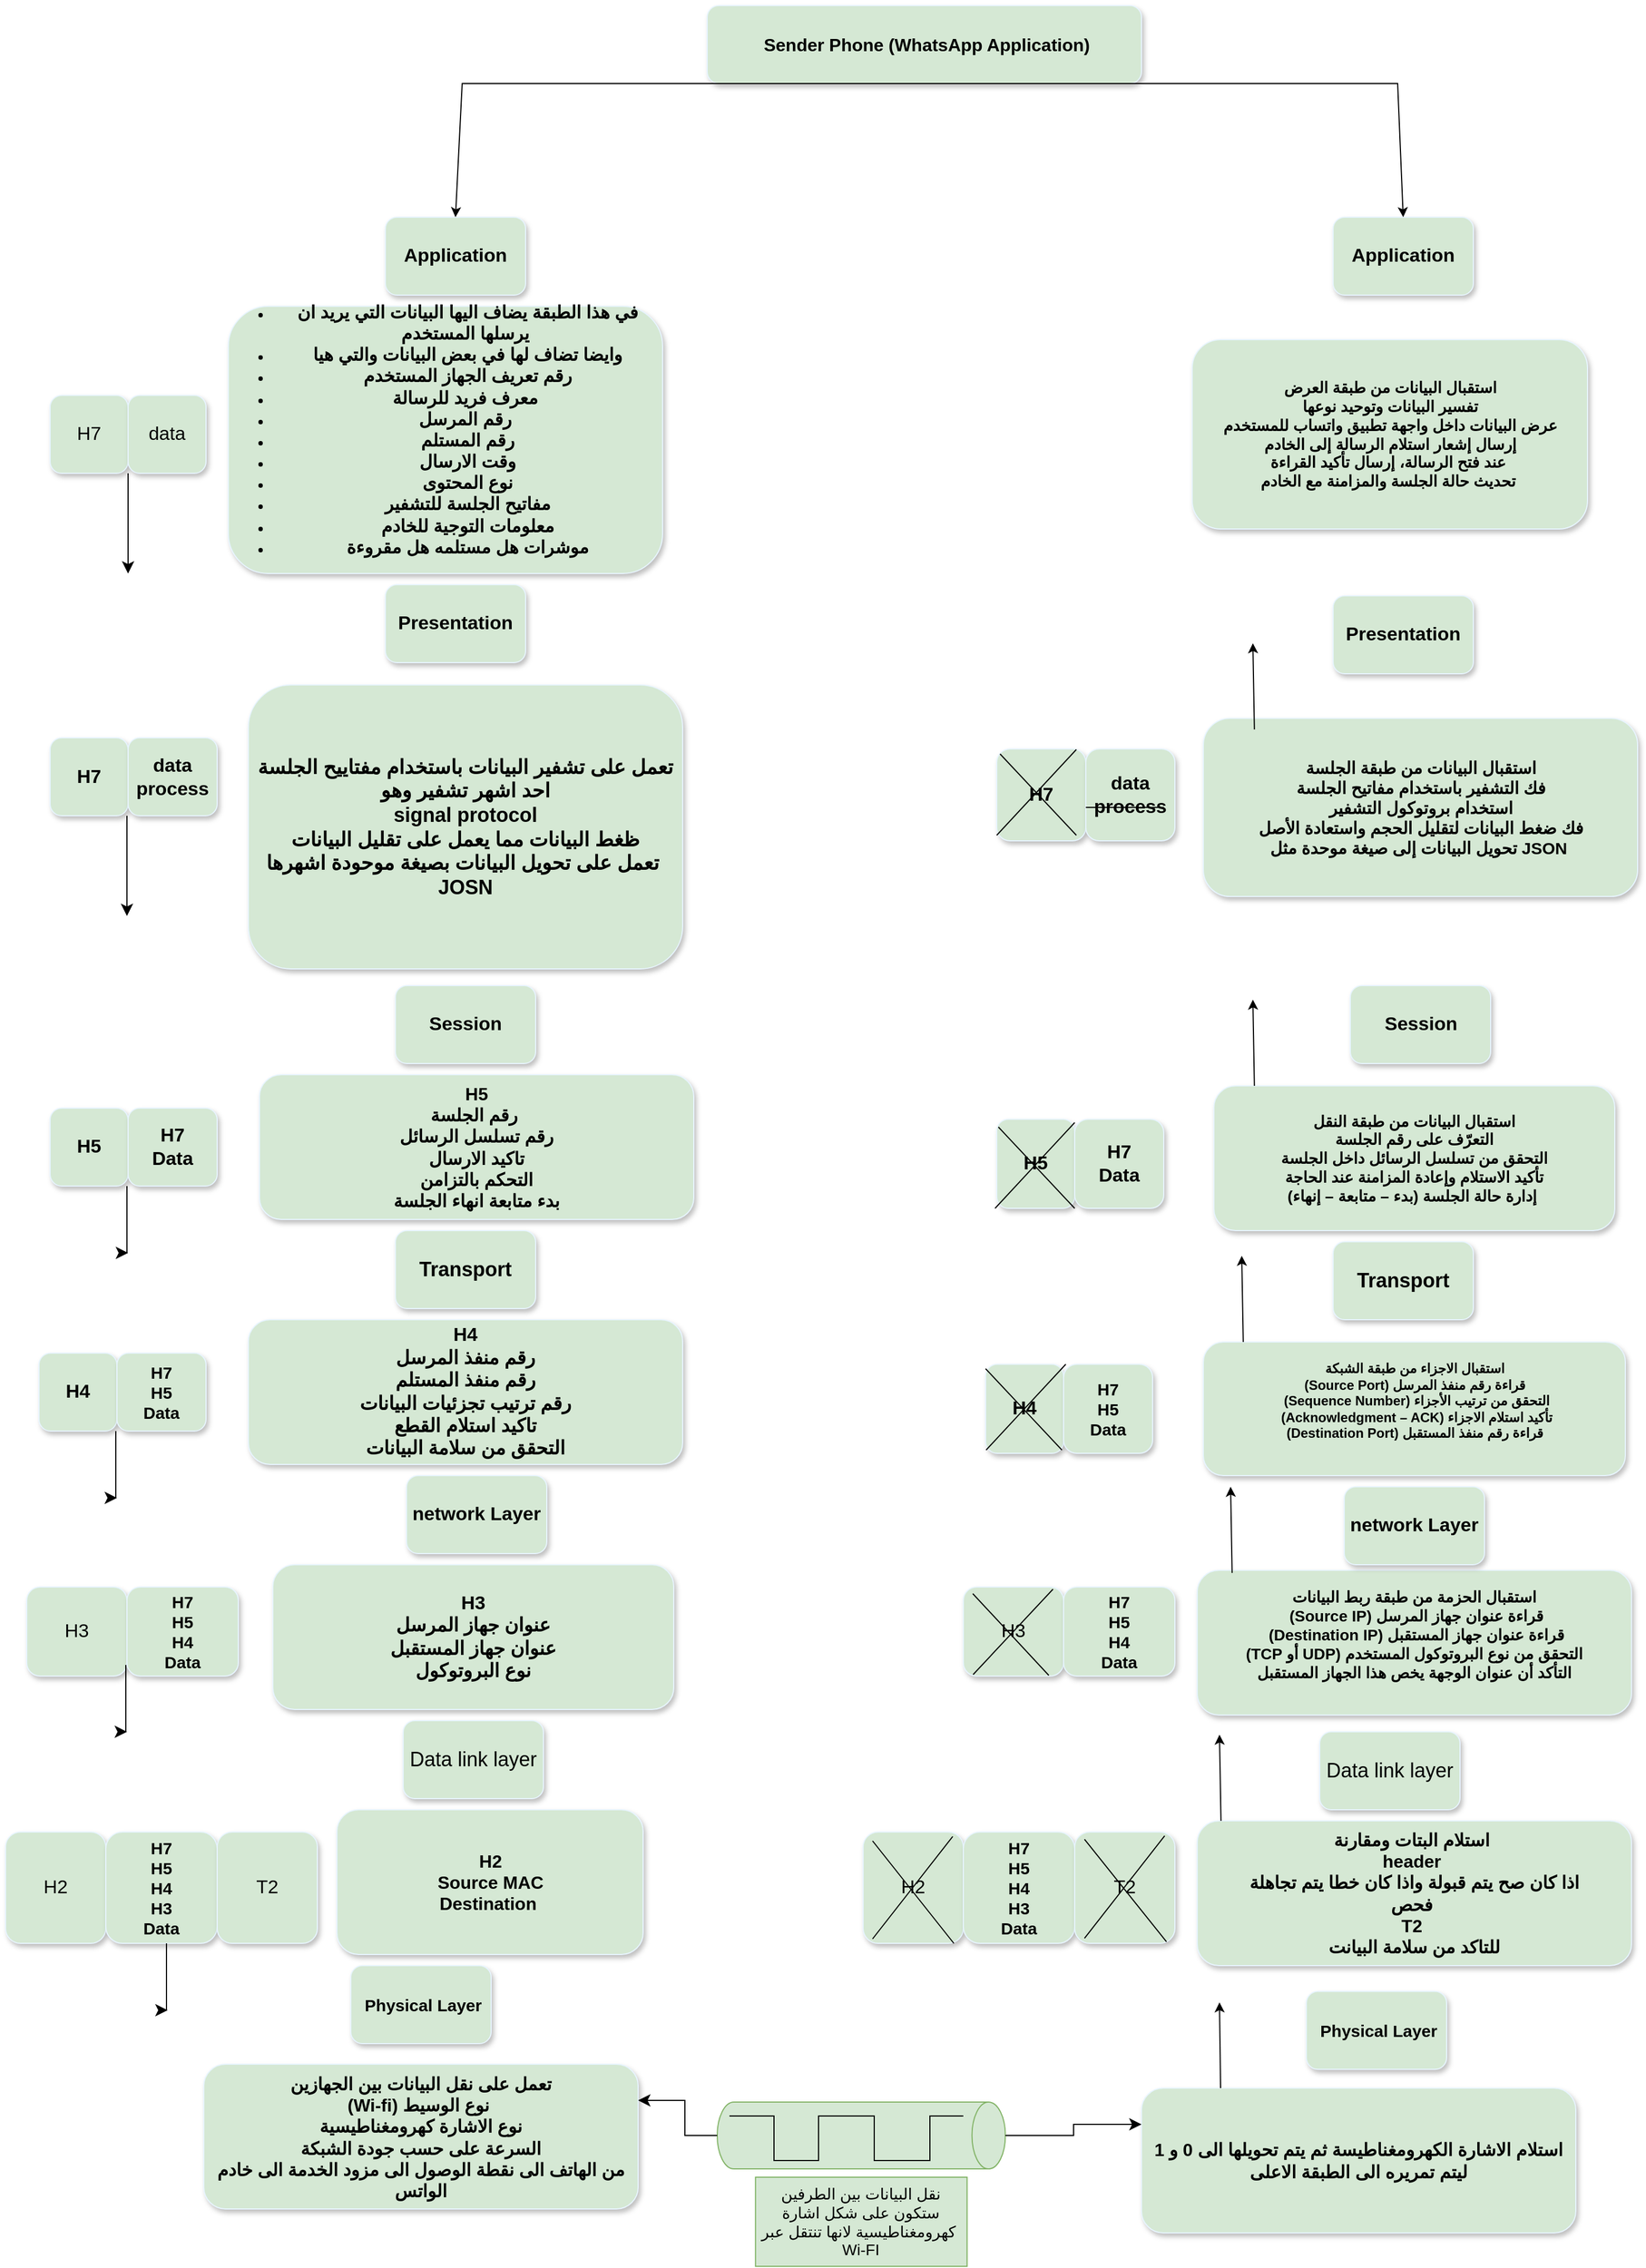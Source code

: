 <mxfile version="28.2.5">
  <diagram name="Page-1" id="BYnBQf4yTMIS-qgF4fNu">
    <mxGraphModel dx="1765" dy="2289" grid="1" gridSize="10" guides="1" tooltips="1" connect="1" arrows="1" fold="1" page="1" pageScale="1" pageWidth="827" pageHeight="1169" math="0" shadow="0">
      <root>
        <mxCell id="0" />
        <mxCell id="1" parent="0" />
        <mxCell id="rUcuS0b6T3NQoIwaLk_W-1" value="&lt;font style=&quot;font-size: 16px;&quot;&gt;&lt;b&gt;&amp;nbsp;Sender Phone (WhatsApp Application)&lt;/b&gt;&lt;/font&gt;" style="rounded=1;whiteSpace=wrap;html=1;fillColor=#d5e8d4;strokeColor=#E8F5FF;gradientColor=none;gradientDirection=south;glass=0;shadow=1;" parent="1" vertex="1">
          <mxGeometry x="640" y="-160" width="390" height="70" as="geometry" />
        </mxCell>
        <mxCell id="rUcuS0b6T3NQoIwaLk_W-9" value="&lt;font style=&quot;font-size: 17px;&quot;&gt;H7&lt;/font&gt;" style="rounded=1;whiteSpace=wrap;html=1;fillColor=#d5e8d4;strokeColor=#E8F5FF;gradientColor=none;gradientDirection=south;glass=0;shadow=1;" parent="1" vertex="1">
          <mxGeometry x="50" y="190" width="70" height="70" as="geometry" />
        </mxCell>
        <mxCell id="rUcuS0b6T3NQoIwaLk_W-10" value="&lt;font style=&quot;font-size: 17px;&quot;&gt;data&lt;/font&gt;" style="rounded=1;whiteSpace=wrap;html=1;fillColor=#d5e8d4;strokeColor=#E8F5FF;gradientColor=none;gradientDirection=south;glass=0;shadow=1;" parent="1" vertex="1">
          <mxGeometry x="120" y="190" width="70" height="70" as="geometry" />
        </mxCell>
        <mxCell id="rUcuS0b6T3NQoIwaLk_W-13" value="&lt;ul&gt;&lt;li style=&quot;&quot;&gt;&lt;span style=&quot;background-color: transparent; color: light-dark(rgb(0, 0, 0), rgb(255, 255, 255));&quot;&gt;&lt;b style=&quot;&quot;&gt;&lt;font style=&quot;font-size: 16px;&quot;&gt;في هذا الطبقة يضاف اليها البيانات التي يريد ان يرسلها المستخدم&amp;nbsp;&lt;/font&gt;&lt;/b&gt;&lt;/span&gt;&lt;/li&gt;&lt;li style=&quot;&quot;&gt;&lt;b&gt;&lt;font style=&quot;font-size: 16px;&quot;&gt;&lt;span style=&quot;background-color: transparent; color: light-dark(rgb(0, 0, 0), rgb(255, 255, 255));&quot;&gt;&amp;nbsp;&lt;/span&gt;&lt;span style=&quot;background-color: transparent; color: light-dark(rgb(0, 0, 0), rgb(255, 255, 255));&quot;&gt;وايضا تضاف لها في بعض البيانات والتي هيا&amp;nbsp;&lt;/span&gt;&lt;/font&gt;&lt;/b&gt;&lt;/li&gt;&lt;li style=&quot;&quot;&gt;&lt;span style=&quot;background-color: transparent; color: light-dark(rgb(0, 0, 0), rgb(255, 255, 255));&quot;&gt;&lt;b&gt;&lt;font style=&quot;font-size: 16px;&quot;&gt;رقم تعريف الجهاز المستخدم&lt;/font&gt;&lt;/b&gt;&lt;/span&gt;&lt;/li&gt;&lt;li style=&quot;&quot;&gt;&lt;span style=&quot;background-color: transparent; color: light-dark(rgb(0, 0, 0), rgb(255, 255, 255));&quot;&gt;&lt;b&gt;&lt;font style=&quot;font-size: 16px;&quot;&gt;معرف فريد للرسالة&amp;nbsp;&lt;/font&gt;&lt;/b&gt;&lt;/span&gt;&lt;/li&gt;&lt;li style=&quot;&quot;&gt;&lt;span style=&quot;background-color: transparent; color: light-dark(rgb(0, 0, 0), rgb(255, 255, 255));&quot;&gt;&lt;b&gt;&lt;font style=&quot;font-size: 16px;&quot;&gt;رقم المرسل&amp;nbsp;&lt;/font&gt;&lt;/b&gt;&lt;/span&gt;&lt;/li&gt;&lt;li style=&quot;&quot;&gt;&lt;span style=&quot;background-color: transparent; color: light-dark(rgb(0, 0, 0), rgb(255, 255, 255));&quot;&gt;&lt;b&gt;&lt;font style=&quot;font-size: 16px;&quot;&gt;رقم المستلم&lt;/font&gt;&lt;/b&gt;&lt;/span&gt;&lt;/li&gt;&lt;li style=&quot;&quot;&gt;&lt;span style=&quot;background-color: transparent; color: light-dark(rgb(0, 0, 0), rgb(255, 255, 255));&quot;&gt;&lt;b&gt;&lt;font style=&quot;font-size: 16px;&quot;&gt;وقت الارسال&lt;/font&gt;&lt;/b&gt;&lt;/span&gt;&lt;/li&gt;&lt;li style=&quot;&quot;&gt;&lt;span style=&quot;background-color: transparent; color: light-dark(rgb(0, 0, 0), rgb(255, 255, 255));&quot;&gt;&lt;b&gt;&lt;font style=&quot;font-size: 16px;&quot;&gt;نوع المحتوى&lt;/font&gt;&lt;/b&gt;&lt;/span&gt;&lt;/li&gt;&lt;li style=&quot;&quot;&gt;&lt;span style=&quot;background-color: transparent; color: light-dark(rgb(0, 0, 0), rgb(255, 255, 255));&quot;&gt;&lt;b&gt;&lt;font style=&quot;font-size: 16px;&quot;&gt;مفاتيح الجلسة للتشفير&lt;/font&gt;&lt;/b&gt;&lt;/span&gt;&lt;/li&gt;&lt;li style=&quot;&quot;&gt;&lt;span style=&quot;background-color: transparent; color: light-dark(rgb(0, 0, 0), rgb(255, 255, 255));&quot;&gt;&lt;b&gt;&lt;font style=&quot;font-size: 16px;&quot;&gt;معلومات التوجية للخادم&lt;/font&gt;&lt;/b&gt;&lt;/span&gt;&lt;/li&gt;&lt;li style=&quot;&quot;&gt;&lt;span style=&quot;background-color: transparent; color: light-dark(rgb(0, 0, 0), rgb(255, 255, 255));&quot;&gt;&lt;b&gt;&lt;font style=&quot;font-size: 16px;&quot;&gt;موشرات هل مستلمه هل مقروءة&lt;/font&gt;&lt;/b&gt;&lt;/span&gt;&lt;/li&gt;&lt;/ul&gt;&lt;div style=&quot;&quot;&gt;&lt;span style=&quot;font-size: 16px;&quot;&gt;&lt;br&gt;&lt;/span&gt;&lt;/div&gt;" style="rounded=1;whiteSpace=wrap;html=1;fillColor=#d5e8d4;strokeColor=#E8F5FF;gradientColor=none;gradientDirection=south;glass=0;shadow=1;" parent="1" vertex="1">
          <mxGeometry x="210" y="110" width="390" height="240" as="geometry" />
        </mxCell>
        <mxCell id="rUcuS0b6T3NQoIwaLk_W-14" value="&lt;font style=&quot;font-size: 17px;&quot;&gt;&lt;b&gt;H7&lt;/b&gt;&lt;/font&gt;" style="rounded=1;whiteSpace=wrap;html=1;fillColor=#d5e8d4;strokeColor=#E8F5FF;gradientColor=none;gradientDirection=south;glass=0;shadow=1;" parent="1" vertex="1">
          <mxGeometry x="50" y="497.5" width="70" height="70" as="geometry" />
        </mxCell>
        <mxCell id="rUcuS0b6T3NQoIwaLk_W-15" value="&lt;font style=&quot;font-size: 17px;&quot;&gt;&lt;b&gt;data&lt;/b&gt;&lt;/font&gt;&lt;div&gt;&lt;span style=&quot;font-size: 17px;&quot;&gt;&lt;b&gt;process&lt;/b&gt;&lt;/span&gt;&lt;/div&gt;" style="rounded=1;whiteSpace=wrap;html=1;fillColor=#d5e8d4;strokeColor=#E8F5FF;gradientColor=none;gradientDirection=south;glass=0;shadow=1;" parent="1" vertex="1">
          <mxGeometry x="120" y="497.5" width="80" height="70" as="geometry" />
        </mxCell>
        <mxCell id="rUcuS0b6T3NQoIwaLk_W-18" value="" style="edgeStyle=segmentEdgeStyle;endArrow=classic;html=1;curved=0;rounded=0;endSize=8;startSize=8;exitX=0;exitY=1;exitDx=0;exitDy=0;" parent="1" source="rUcuS0b6T3NQoIwaLk_W-10" edge="1">
          <mxGeometry width="50" height="50" relative="1" as="geometry">
            <mxPoint x="160" y="400" as="sourcePoint" />
            <mxPoint x="120" y="350" as="targetPoint" />
          </mxGeometry>
        </mxCell>
        <mxCell id="rUcuS0b6T3NQoIwaLk_W-20" value="" style="edgeStyle=segmentEdgeStyle;endArrow=classic;html=1;curved=0;rounded=0;endSize=8;startSize=8;exitX=0;exitY=1;exitDx=0;exitDy=0;" parent="1" edge="1">
          <mxGeometry width="50" height="50" relative="1" as="geometry">
            <mxPoint x="119" y="567.5" as="sourcePoint" />
            <mxPoint x="119" y="657.5" as="targetPoint" />
            <Array as="points">
              <mxPoint x="119" y="657.5" />
              <mxPoint x="119" y="657.5" />
            </Array>
          </mxGeometry>
        </mxCell>
        <mxCell id="rUcuS0b6T3NQoIwaLk_W-21" value="&lt;span style=&quot;background-color: transparent; color: light-dark(rgb(0, 0, 0), rgb(255, 255, 255));&quot;&gt;&lt;b style=&quot;&quot;&gt;&lt;font style=&quot;font-size: 18px;&quot;&gt;تعمل على تشفير البيانات باستخدام مفتاييح الجلسة احد اشهر تشفير وهو&lt;/font&gt;&lt;/b&gt;&lt;/span&gt;&lt;div&gt;&lt;b&gt;&lt;font style=&quot;font-size: 18px;&quot;&gt;signal protocol&lt;/font&gt;&lt;/b&gt;&lt;/div&gt;&lt;div&gt;&lt;b&gt;&lt;font style=&quot;font-size: 18px;&quot;&gt;ظغط البيانات مما يعمل على تقليل البيانات&lt;/font&gt;&lt;/b&gt;&lt;/div&gt;&lt;div&gt;&lt;b&gt;&lt;font style=&quot;font-size: 18px;&quot;&gt;تعمل على تحويل البيانات بصيغة موحودة اشهرها&amp;nbsp;&lt;/font&gt;&lt;/b&gt;&lt;/div&gt;&lt;div&gt;&lt;b style=&quot;&quot;&gt;&lt;font style=&quot;font-size: 18px;&quot;&gt;JOSN&lt;/font&gt;&lt;/b&gt;&lt;/div&gt;" style="rounded=1;whiteSpace=wrap;html=1;fillColor=#d5e8d4;strokeColor=#E8F5FF;gradientColor=none;gradientDirection=south;glass=0;shadow=1;" parent="1" vertex="1">
          <mxGeometry x="228" y="450" width="390" height="255" as="geometry" />
        </mxCell>
        <mxCell id="rUcuS0b6T3NQoIwaLk_W-22" value="&lt;font style=&quot;font-size: 17px;&quot;&gt;&lt;b&gt;Presentation&lt;/b&gt;&lt;/font&gt;" style="rounded=1;whiteSpace=wrap;html=1;fillColor=#d5e8d4;strokeColor=#E8F5FF;gradientColor=none;gradientDirection=south;glass=0;shadow=1;" parent="1" vertex="1">
          <mxGeometry x="351" y="360" width="126" height="70" as="geometry" />
        </mxCell>
        <mxCell id="rUcuS0b6T3NQoIwaLk_W-23" value="&lt;font style=&quot;font-size: 17px;&quot;&gt;&lt;b&gt;Application&lt;/b&gt;&lt;/font&gt;" style="rounded=1;whiteSpace=wrap;html=1;fillColor=#d5e8d4;strokeColor=#E8F5FF;gradientColor=none;gradientDirection=south;glass=0;shadow=1;" parent="1" vertex="1">
          <mxGeometry x="351" y="30" width="126" height="70" as="geometry" />
        </mxCell>
        <mxCell id="rUcuS0b6T3NQoIwaLk_W-26" value="&lt;font style=&quot;font-size: 17px;&quot;&gt;&lt;b&gt;H5&lt;/b&gt;&lt;/font&gt;" style="rounded=1;whiteSpace=wrap;html=1;fillColor=#d5e8d4;strokeColor=#E8F5FF;gradientColor=none;gradientDirection=south;glass=0;shadow=1;" parent="1" vertex="1">
          <mxGeometry x="50" y="830" width="70" height="70" as="geometry" />
        </mxCell>
        <mxCell id="rUcuS0b6T3NQoIwaLk_W-27" value="&lt;span style=&quot;font-size: 17px;&quot;&gt;&lt;b&gt;H7&lt;/b&gt;&lt;/span&gt;&lt;div&gt;&lt;span style=&quot;font-size: 17px;&quot;&gt;&lt;b&gt;Data&lt;/b&gt;&lt;/span&gt;&lt;/div&gt;" style="rounded=1;whiteSpace=wrap;html=1;fillColor=#d5e8d4;strokeColor=#E8F5FF;gradientColor=none;gradientDirection=south;glass=0;shadow=1;" parent="1" vertex="1">
          <mxGeometry x="120" y="830" width="80" height="70" as="geometry" />
        </mxCell>
        <mxCell id="rUcuS0b6T3NQoIwaLk_W-28" value="" style="edgeStyle=segmentEdgeStyle;endArrow=classic;html=1;curved=0;rounded=0;endSize=8;startSize=8;exitX=0;exitY=1;exitDx=0;exitDy=0;" parent="1" edge="1">
          <mxGeometry width="50" height="50" relative="1" as="geometry">
            <mxPoint x="119" y="900" as="sourcePoint" />
            <mxPoint x="120" y="960" as="targetPoint" />
            <Array as="points">
              <mxPoint x="119" y="920" />
              <mxPoint x="119" y="920" />
            </Array>
          </mxGeometry>
        </mxCell>
        <mxCell id="rUcuS0b6T3NQoIwaLk_W-29" value="&lt;div&gt;&lt;span style=&quot;font-size: 16px;&quot;&gt;&lt;b&gt;H5&lt;/b&gt;&lt;/span&gt;&lt;/div&gt;&lt;div&gt;&lt;span style=&quot;font-size: 16px;&quot;&gt;&lt;b&gt;رقم الجلسة&amp;nbsp;&lt;/b&gt;&lt;/span&gt;&lt;/div&gt;&lt;div&gt;&lt;span style=&quot;font-size: 16px;&quot;&gt;&lt;b&gt;رقم تسلسل الرسائل&lt;/b&gt;&lt;/span&gt;&lt;/div&gt;&lt;div&gt;&lt;span style=&quot;font-size: 16px;&quot;&gt;&lt;b&gt;تاكيد الارسال&lt;/b&gt;&lt;/span&gt;&lt;/div&gt;&lt;div&gt;&lt;span style=&quot;font-size: 16px;&quot;&gt;&lt;b&gt;التحكم بالتزامن&lt;/b&gt;&lt;/span&gt;&lt;/div&gt;&lt;div&gt;&lt;span style=&quot;font-size: 16px;&quot;&gt;&lt;b&gt;بدء متابعة انهاء الجلسة&lt;/b&gt;&lt;/span&gt;&lt;/div&gt;" style="rounded=1;whiteSpace=wrap;html=1;fillColor=#d5e8d4;strokeColor=#E8F5FF;gradientColor=none;gradientDirection=south;glass=0;shadow=1;" parent="1" vertex="1">
          <mxGeometry x="238" y="800" width="390" height="130" as="geometry" />
        </mxCell>
        <mxCell id="rUcuS0b6T3NQoIwaLk_W-30" value="&lt;span style=&quot;font-size: 17px;&quot;&gt;&lt;b&gt;Session&lt;/b&gt;&lt;/span&gt;" style="rounded=1;whiteSpace=wrap;html=1;fillColor=#d5e8d4;strokeColor=#E8F5FF;gradientColor=none;gradientDirection=south;glass=0;shadow=1;" parent="1" vertex="1">
          <mxGeometry x="360" y="720" width="126" height="70" as="geometry" />
        </mxCell>
        <mxCell id="rUcuS0b6T3NQoIwaLk_W-34" value="&lt;span style=&quot;font-size: 17px;&quot;&gt;&lt;b&gt;H4&lt;/b&gt;&lt;/span&gt;" style="rounded=1;whiteSpace=wrap;html=1;fillColor=#d5e8d4;strokeColor=#E8F5FF;gradientColor=none;gradientDirection=south;glass=0;shadow=1;" parent="1" vertex="1">
          <mxGeometry x="40" y="1050" width="70" height="70" as="geometry" />
        </mxCell>
        <mxCell id="rUcuS0b6T3NQoIwaLk_W-35" value="&lt;font style=&quot;font-size: 15px;&quot;&gt;&lt;b&gt;H7&lt;/b&gt;&lt;/font&gt;&lt;div&gt;&lt;font style=&quot;font-size: 15px;&quot;&gt;&lt;b&gt;H5&lt;/b&gt;&lt;/font&gt;&lt;/div&gt;&lt;div&gt;&lt;font style=&quot;font-size: 15px;&quot;&gt;&lt;b&gt;Data&lt;/b&gt;&lt;/font&gt;&lt;/div&gt;" style="rounded=1;whiteSpace=wrap;html=1;fillColor=#d5e8d4;strokeColor=#E8F5FF;gradientColor=none;gradientDirection=south;glass=0;shadow=1;" parent="1" vertex="1">
          <mxGeometry x="110" y="1050" width="80" height="70" as="geometry" />
        </mxCell>
        <mxCell id="rUcuS0b6T3NQoIwaLk_W-36" value="" style="edgeStyle=segmentEdgeStyle;endArrow=classic;html=1;curved=0;rounded=0;endSize=8;startSize=8;exitX=0;exitY=1;exitDx=0;exitDy=0;" parent="1" edge="1">
          <mxGeometry width="50" height="50" relative="1" as="geometry">
            <mxPoint x="109" y="1120" as="sourcePoint" />
            <mxPoint x="110" y="1180" as="targetPoint" />
            <Array as="points">
              <mxPoint x="109" y="1140" />
              <mxPoint x="109" y="1140" />
            </Array>
          </mxGeometry>
        </mxCell>
        <mxCell id="rUcuS0b6T3NQoIwaLk_W-37" value="&lt;div&gt;&lt;b style=&quot;&quot;&gt;&lt;font style=&quot;font-size: 17px;&quot;&gt;H4&lt;/font&gt;&lt;/b&gt;&lt;/div&gt;&lt;div&gt;&lt;b&gt;&lt;font style=&quot;font-size: 17px;&quot;&gt;رقم منفذ المرسل&lt;/font&gt;&lt;/b&gt;&lt;/div&gt;&lt;div&gt;&lt;b&gt;&lt;font style=&quot;font-size: 17px;&quot;&gt;رقم منفذ المستلم&lt;/font&gt;&lt;/b&gt;&lt;/div&gt;&lt;div&gt;&lt;b&gt;&lt;font style=&quot;font-size: 17px;&quot;&gt;رقم ترتيب تجزئيات البيانات&lt;/font&gt;&lt;/b&gt;&lt;/div&gt;&lt;div&gt;&lt;b&gt;&lt;font style=&quot;font-size: 17px;&quot;&gt;تاكيد استلام القطع&lt;/font&gt;&lt;/b&gt;&lt;/div&gt;&lt;div&gt;&lt;b style=&quot;&quot;&gt;&lt;font style=&quot;font-size: 17px;&quot;&gt;التحقق من سلامة البيانات&lt;/font&gt;&lt;/b&gt;&lt;/div&gt;" style="rounded=1;whiteSpace=wrap;html=1;fillColor=#d5e8d4;strokeColor=#E8F5FF;gradientColor=none;gradientDirection=south;glass=0;shadow=1;" parent="1" vertex="1">
          <mxGeometry x="228" y="1020" width="390" height="130" as="geometry" />
        </mxCell>
        <mxCell id="rUcuS0b6T3NQoIwaLk_W-38" value="&lt;b style=&quot;&quot;&gt;&lt;font style=&quot;font-size: 18px;&quot;&gt;Transport&lt;/font&gt;&lt;/b&gt;" style="rounded=1;whiteSpace=wrap;html=1;fillColor=#d5e8d4;strokeColor=#E8F5FF;gradientColor=none;gradientDirection=south;glass=0;shadow=1;" parent="1" vertex="1">
          <mxGeometry x="360" y="940" width="126" height="70" as="geometry" />
        </mxCell>
        <mxCell id="rUcuS0b6T3NQoIwaLk_W-39" value="&lt;span style=&quot;font-size: 17px;&quot;&gt;H3&lt;/span&gt;" style="rounded=1;whiteSpace=wrap;html=1;fillColor=#d5e8d4;strokeColor=#E8F5FF;gradientColor=none;gradientDirection=south;glass=0;shadow=1;" parent="1" vertex="1">
          <mxGeometry x="29" y="1260" width="90" height="80" as="geometry" />
        </mxCell>
        <mxCell id="rUcuS0b6T3NQoIwaLk_W-40" value="&lt;font style=&quot;font-size: 15px;&quot;&gt;&lt;b&gt;H7&lt;/b&gt;&lt;/font&gt;&lt;div&gt;&lt;font style=&quot;font-size: 15px;&quot;&gt;&lt;b&gt;H5&lt;/b&gt;&lt;/font&gt;&lt;/div&gt;&lt;div&gt;&lt;font style=&quot;font-size: 15px;&quot;&gt;&lt;b&gt;H4&lt;/b&gt;&lt;/font&gt;&lt;/div&gt;&lt;div&gt;&lt;font style=&quot;font-size: 15px;&quot;&gt;&lt;b&gt;Data&lt;/b&gt;&lt;/font&gt;&lt;/div&gt;" style="rounded=1;whiteSpace=wrap;html=1;fillColor=#d5e8d4;strokeColor=#E8F5FF;gradientColor=none;gradientDirection=south;glass=0;shadow=1;" parent="1" vertex="1">
          <mxGeometry x="119" y="1260" width="100" height="80" as="geometry" />
        </mxCell>
        <mxCell id="rUcuS0b6T3NQoIwaLk_W-41" value="" style="edgeStyle=segmentEdgeStyle;endArrow=classic;html=1;curved=0;rounded=0;endSize=8;startSize=8;exitX=0;exitY=1;exitDx=0;exitDy=0;" parent="1" edge="1">
          <mxGeometry width="50" height="50" relative="1" as="geometry">
            <mxPoint x="118" y="1330" as="sourcePoint" />
            <mxPoint x="119" y="1390" as="targetPoint" />
            <Array as="points">
              <mxPoint x="118" y="1350" />
              <mxPoint x="118" y="1350" />
            </Array>
          </mxGeometry>
        </mxCell>
        <mxCell id="rUcuS0b6T3NQoIwaLk_W-42" value="&lt;div&gt;&lt;b style=&quot;&quot;&gt;&lt;font style=&quot;font-size: 17px;&quot;&gt;H3&lt;/font&gt;&lt;/b&gt;&lt;/div&gt;&lt;div&gt;&lt;b&gt;&lt;font style=&quot;font-size: 17px;&quot;&gt;عنوان جهاز المرسل&lt;/font&gt;&lt;/b&gt;&lt;/div&gt;&lt;div&gt;&lt;b&gt;&lt;font style=&quot;font-size: 17px;&quot;&gt;عنوان جهاز المستقبل&lt;/font&gt;&lt;/b&gt;&lt;/div&gt;&lt;div&gt;&lt;b style=&quot;&quot;&gt;&lt;font style=&quot;font-size: 17px;&quot;&gt;نوع البروتوكول&lt;/font&gt;&lt;/b&gt;&lt;/div&gt;" style="rounded=1;whiteSpace=wrap;html=1;fillColor=#d5e8d4;strokeColor=#E8F5FF;gradientColor=none;gradientDirection=south;glass=0;shadow=1;" parent="1" vertex="1">
          <mxGeometry x="250" y="1240" width="360" height="130" as="geometry" />
        </mxCell>
        <mxCell id="rUcuS0b6T3NQoIwaLk_W-43" value="&lt;b style=&quot;&quot;&gt;&lt;font style=&quot;font-size: 17px;&quot;&gt;network Layer&lt;/font&gt;&lt;/b&gt;" style="rounded=1;whiteSpace=wrap;html=1;fillColor=#d5e8d4;strokeColor=#E8F5FF;gradientColor=none;gradientDirection=south;glass=0;shadow=1;" parent="1" vertex="1">
          <mxGeometry x="370" y="1160" width="126" height="70" as="geometry" />
        </mxCell>
        <mxCell id="rUcuS0b6T3NQoIwaLk_W-44" value="&lt;span style=&quot;font-size: 17px;&quot;&gt;H2&lt;/span&gt;" style="rounded=1;whiteSpace=wrap;html=1;fillColor=#d5e8d4;strokeColor=#E8F5FF;gradientColor=none;gradientDirection=south;glass=0;shadow=1;" parent="1" vertex="1">
          <mxGeometry x="10" y="1480" width="90" height="100" as="geometry" />
        </mxCell>
        <mxCell id="rUcuS0b6T3NQoIwaLk_W-45" value="&lt;font style=&quot;font-size: 15px;&quot;&gt;&lt;b&gt;H7&lt;/b&gt;&lt;/font&gt;&lt;div&gt;&lt;font style=&quot;font-size: 15px;&quot;&gt;&lt;b&gt;H5&lt;/b&gt;&lt;/font&gt;&lt;/div&gt;&lt;div&gt;&lt;font style=&quot;font-size: 15px;&quot;&gt;&lt;b&gt;H4&lt;/b&gt;&lt;/font&gt;&lt;/div&gt;&lt;div&gt;&lt;font style=&quot;font-size: 15px;&quot;&gt;&lt;b&gt;H3&lt;/b&gt;&lt;/font&gt;&lt;/div&gt;&lt;div&gt;&lt;font style=&quot;font-size: 15px;&quot;&gt;&lt;b&gt;Data&lt;/b&gt;&lt;/font&gt;&lt;/div&gt;" style="rounded=1;whiteSpace=wrap;html=1;fillColor=#d5e8d4;strokeColor=#E8F5FF;gradientColor=none;gradientDirection=south;glass=0;shadow=1;" parent="1" vertex="1">
          <mxGeometry x="100" y="1480" width="100" height="100" as="geometry" />
        </mxCell>
        <mxCell id="rUcuS0b6T3NQoIwaLk_W-46" value="" style="edgeStyle=segmentEdgeStyle;endArrow=classic;html=1;curved=0;rounded=0;endSize=8;startSize=8;exitX=0;exitY=1;exitDx=0;exitDy=0;" parent="1" edge="1">
          <mxGeometry width="50" height="50" relative="1" as="geometry">
            <mxPoint x="154.5" y="1580" as="sourcePoint" />
            <mxPoint x="155.5" y="1640" as="targetPoint" />
            <Array as="points">
              <mxPoint x="154.5" y="1600" />
              <mxPoint x="154.5" y="1600" />
            </Array>
          </mxGeometry>
        </mxCell>
        <mxCell id="rUcuS0b6T3NQoIwaLk_W-47" value="&lt;div&gt;&lt;font style=&quot;font-size: 16px;&quot;&gt;&lt;b&gt;H2&lt;/b&gt;&lt;/font&gt;&lt;/div&gt;&lt;div&gt;&lt;font style=&quot;font-size: 16px;&quot;&gt;&lt;b&gt;Source MAC&lt;/b&gt;&lt;/font&gt;&lt;/div&gt;&lt;div&gt;&lt;font style=&quot;font-size: 16px;&quot;&gt;&lt;b&gt;Destination&amp;nbsp;&lt;/b&gt;&lt;/font&gt;&lt;/div&gt;" style="rounded=1;whiteSpace=wrap;html=1;fillColor=#d5e8d4;strokeColor=#E8F5FF;gradientColor=none;gradientDirection=south;glass=0;shadow=1;align=center;" parent="1" vertex="1">
          <mxGeometry x="307.5" y="1460" width="275" height="130" as="geometry" />
        </mxCell>
        <mxCell id="rUcuS0b6T3NQoIwaLk_W-48" value="&lt;font style=&quot;font-size: 18px;&quot;&gt;Data link layer&lt;/font&gt;" style="rounded=1;whiteSpace=wrap;html=1;fillColor=#d5e8d4;strokeColor=#E8F5FF;gradientColor=none;gradientDirection=south;glass=0;shadow=1;" parent="1" vertex="1">
          <mxGeometry x="367" y="1380" width="126" height="70" as="geometry" />
        </mxCell>
        <mxCell id="rUcuS0b6T3NQoIwaLk_W-49" value="&lt;span style=&quot;font-size: 17px;&quot;&gt;T2&lt;/span&gt;" style="rounded=1;whiteSpace=wrap;html=1;fillColor=#d5e8d4;strokeColor=#E8F5FF;gradientColor=none;gradientDirection=south;glass=0;shadow=1;" parent="1" vertex="1">
          <mxGeometry x="200" y="1480" width="90" height="100" as="geometry" />
        </mxCell>
        <mxCell id="rUcuS0b6T3NQoIwaLk_W-53" value="&lt;div&gt;&lt;span style=&quot;font-size: 16px;&quot;&gt;&lt;b&gt;تعمل على نقل البيانات بين الجهازين&lt;/b&gt;&lt;/span&gt;&lt;/div&gt;&lt;div&gt;&lt;span style=&quot;font-size: 16px;&quot;&gt;&lt;b&gt;(Wi-fi) نوع الوسيط&amp;nbsp;&lt;/b&gt;&lt;/span&gt;&lt;/div&gt;&lt;div&gt;&lt;span style=&quot;font-size: 16px;&quot;&gt;&lt;b&gt;نوع الاشارة كهرومغناطيسية&lt;/b&gt;&lt;/span&gt;&lt;/div&gt;&lt;div&gt;&lt;span style=&quot;font-size: 16px;&quot;&gt;&lt;b&gt;السرعة على حسب جودة الشبكة&lt;/b&gt;&lt;/span&gt;&lt;/div&gt;&lt;div&gt;&lt;span style=&quot;font-size: 16px;&quot;&gt;&lt;b&gt;من الهاتف الى نقطة الوصول الى مزود الخدمة الى خادم الواتس&lt;/b&gt;&lt;/span&gt;&lt;/div&gt;" style="rounded=1;whiteSpace=wrap;html=1;fillColor=#d5e8d4;strokeColor=#E8F5FF;gradientColor=none;gradientDirection=south;glass=0;shadow=1;align=center;" parent="1" vertex="1">
          <mxGeometry x="188" y="1688.5" width="390" height="130" as="geometry" />
        </mxCell>
        <mxCell id="rUcuS0b6T3NQoIwaLk_W-54" value="&lt;font style=&quot;font-size: 15px;&quot;&gt;&lt;b style=&quot;&quot;&gt;&amp;nbsp;Physical Layer&lt;/b&gt;&lt;/font&gt;" style="rounded=1;whiteSpace=wrap;html=1;fillColor=#d5e8d4;strokeColor=#E8F5FF;gradientColor=none;gradientDirection=south;glass=0;shadow=1;" parent="1" vertex="1">
          <mxGeometry x="320" y="1600" width="126" height="70" as="geometry" />
        </mxCell>
        <mxCell id="rUcuS0b6T3NQoIwaLk_W-56" style="edgeStyle=orthogonalEdgeStyle;rounded=0;orthogonalLoop=1;jettySize=auto;html=1;exitX=0.5;exitY=1;exitDx=0;exitDy=0;" parent="1" source="rUcuS0b6T3NQoIwaLk_W-38" target="rUcuS0b6T3NQoIwaLk_W-38" edge="1">
          <mxGeometry relative="1" as="geometry" />
        </mxCell>
        <mxCell id="XZ4du1RtXwlvnxnSr3-_-3" value="&lt;span style=&quot;background-color: transparent; color: light-dark(rgb(0, 0, 0), rgb(255, 255, 255));&quot;&gt;&lt;font style=&quot;font-size: 14px;&quot;&gt;&lt;b&gt;استقبال البيانات من طبقة العرض&lt;/b&gt;&lt;/font&gt;&lt;/span&gt;&lt;div&gt;&lt;span style=&quot;background-color: transparent; color: light-dark(rgb(0, 0, 0), rgb(255, 255, 255));&quot;&gt;&lt;font style=&quot;font-size: 14px;&quot;&gt;&lt;b&gt;تفسير البيانات وتوحيد نوعها&lt;/b&gt;&lt;/font&gt;&lt;/span&gt;&lt;/div&gt;&lt;div&gt;&lt;font style=&quot;font-size: 14px;&quot;&gt;&lt;b&gt;عرض البيانات داخل واجهة تطبيق واتساب للمستخدم&lt;span style=&quot;background-color: transparent; color: light-dark(rgb(0, 0, 0), rgb(255, 255, 255));&quot;&gt;&lt;/span&gt;&lt;/b&gt;&lt;/font&gt;&lt;/div&gt;&lt;div&gt;&lt;font style=&quot;font-size: 14px;&quot;&gt;&lt;b&gt;إرسال إشعار استلام الرسالة إلى الخادم&lt;/b&gt;&lt;/font&gt;&lt;/div&gt;&lt;div&gt;&lt;font style=&quot;font-size: 14px;&quot;&gt;&lt;b&gt;عند فتح الرسالة، إرسال تأكيد القراءة&amp;nbsp;&lt;/b&gt;&lt;/font&gt;&lt;/div&gt;&lt;div&gt;&lt;font style=&quot;font-size: 14px;&quot;&gt;&lt;b&gt;تحديث حالة الجلسة والمزامنة مع الخادم&amp;nbsp;&lt;/b&gt;&lt;/font&gt;&lt;/div&gt;" style="rounded=1;whiteSpace=wrap;html=1;fillColor=#d5e8d4;strokeColor=#E8F5FF;gradientColor=none;gradientDirection=south;glass=0;shadow=1;" parent="1" vertex="1">
          <mxGeometry x="1075.5" y="140" width="355" height="170" as="geometry" />
        </mxCell>
        <mxCell id="XZ4du1RtXwlvnxnSr3-_-4" value="&lt;font style=&quot;font-size: 17px;&quot;&gt;&lt;b&gt;H7&lt;/b&gt;&lt;/font&gt;" style="rounded=1;whiteSpace=wrap;html=1;fillColor=#d5e8d4;strokeColor=#E8F5FF;gradientColor=none;gradientDirection=south;glass=0;shadow=1;" parent="1" vertex="1">
          <mxGeometry x="900" y="507.5" width="80" height="82.5" as="geometry" />
        </mxCell>
        <mxCell id="XZ4du1RtXwlvnxnSr3-_-5" value="&lt;font style=&quot;font-size: 17px;&quot;&gt;&lt;b&gt;data&lt;/b&gt;&lt;/font&gt;&lt;div&gt;&lt;span style=&quot;font-size: 17px;&quot;&gt;&lt;b&gt;process&lt;/b&gt;&lt;/span&gt;&lt;/div&gt;" style="rounded=1;whiteSpace=wrap;html=1;fillColor=#d5e8d4;strokeColor=#E8F5FF;gradientColor=none;gradientDirection=south;glass=0;shadow=1;" parent="1" vertex="1">
          <mxGeometry x="980" y="507.5" width="80" height="82.5" as="geometry" />
        </mxCell>
        <mxCell id="XZ4du1RtXwlvnxnSr3-_-8" value="&lt;span data-end=&quot;576&quot; data-start=&quot;525&quot;&gt;&lt;font style=&quot;font-size: 15px;&quot;&gt;&lt;b style=&quot;&quot;&gt;استقبال البيانات من طبقة الجلسة&lt;/b&gt;&lt;/font&gt;&lt;/span&gt;&lt;div&gt;&lt;span data-end=&quot;576&quot; data-start=&quot;525&quot;&gt;&lt;font style=&quot;font-size: 15px;&quot;&gt;&lt;b&gt;فك التشفير باستخدام مفاتيح الجلسة&lt;/b&gt;&lt;/font&gt;&lt;/span&gt;&lt;/div&gt;&lt;div&gt;&lt;span data-end=&quot;576&quot; data-start=&quot;525&quot;&gt;&lt;font style=&quot;font-size: 15px;&quot;&gt;&lt;b&gt;استخدام بروتوكول التشفير&lt;/b&gt;&lt;/font&gt;&lt;/span&gt;&lt;/div&gt;&lt;div&gt;&lt;span data-end=&quot;576&quot; data-start=&quot;525&quot;&gt;&lt;font style=&quot;font-size: 15px;&quot;&gt;&lt;b&gt;فك ضغط البيانات لتقليل الحجم واستعادة الأصل&lt;/b&gt;&lt;/font&gt;&lt;/span&gt;&lt;/div&gt;&lt;div&gt;&lt;span data-end=&quot;576&quot; data-start=&quot;525&quot;&gt;&lt;font style=&quot;font-size: 15px;&quot;&gt;&lt;b style=&quot;&quot;&gt;تحويل البيانات إلى صيغة موحدة مثل JSON&amp;nbsp;&lt;/b&gt;&lt;/font&gt;&lt;/span&gt;&lt;/div&gt;" style="rounded=1;whiteSpace=wrap;html=1;fillColor=#d5e8d4;strokeColor=#E8F5FF;gradientColor=none;gradientDirection=south;glass=0;shadow=1;" parent="1" vertex="1">
          <mxGeometry x="1085.5" y="480" width="390" height="160" as="geometry" />
        </mxCell>
        <mxCell id="XZ4du1RtXwlvnxnSr3-_-9" value="&lt;font style=&quot;font-size: 17px;&quot;&gt;&lt;b&gt;Presentation&lt;/b&gt;&lt;/font&gt;" style="rounded=1;whiteSpace=wrap;html=1;fillColor=#d5e8d4;strokeColor=#E8F5FF;gradientColor=none;gradientDirection=south;glass=0;shadow=1;" parent="1" vertex="1">
          <mxGeometry x="1202" y="370" width="126" height="70" as="geometry" />
        </mxCell>
        <mxCell id="XZ4du1RtXwlvnxnSr3-_-10" value="&lt;font style=&quot;font-size: 17px;&quot;&gt;&lt;b&gt;Application&lt;/b&gt;&lt;/font&gt;" style="rounded=1;whiteSpace=wrap;html=1;fillColor=#d5e8d4;strokeColor=#E8F5FF;gradientColor=none;gradientDirection=south;glass=0;shadow=1;" parent="1" vertex="1">
          <mxGeometry x="1202" y="30" width="126" height="70" as="geometry" />
        </mxCell>
        <mxCell id="XZ4du1RtXwlvnxnSr3-_-11" value="&lt;font style=&quot;font-size: 17px;&quot;&gt;&lt;b&gt;H5&lt;/b&gt;&lt;/font&gt;" style="rounded=1;whiteSpace=wrap;html=1;fillColor=#d5e8d4;strokeColor=#E8F5FF;gradientColor=none;gradientDirection=south;glass=0;shadow=1;" parent="1" vertex="1">
          <mxGeometry x="900" y="840" width="70" height="80" as="geometry" />
        </mxCell>
        <mxCell id="XZ4du1RtXwlvnxnSr3-_-12" value="&lt;span style=&quot;font-size: 17px;&quot;&gt;&lt;b&gt;H7&lt;/b&gt;&lt;/span&gt;&lt;div&gt;&lt;span style=&quot;font-size: 17px;&quot;&gt;&lt;b&gt;Data&lt;/b&gt;&lt;/span&gt;&lt;/div&gt;" style="rounded=1;whiteSpace=wrap;html=1;fillColor=#d5e8d4;strokeColor=#E8F5FF;gradientColor=none;gradientDirection=south;glass=0;shadow=1;" parent="1" vertex="1">
          <mxGeometry x="970" y="840" width="80" height="80" as="geometry" />
        </mxCell>
        <mxCell id="XZ4du1RtXwlvnxnSr3-_-14" value="&lt;font style=&quot;font-size: 14px;&quot;&gt;&lt;b&gt;استقبال البيانات من طبقة النقل&lt;/b&gt;&lt;/font&gt;&lt;div&gt;&lt;font style=&quot;font-size: 14px;&quot;&gt;&lt;b&gt;التعرّف على رقم الجلسة&lt;/b&gt;&lt;/font&gt;&lt;/div&gt;&lt;div&gt;&lt;font style=&quot;font-size: 14px;&quot;&gt;&lt;b&gt;التحقق من تسلسل الرسائل داخل الجلسة&lt;/b&gt;&lt;/font&gt;&lt;/div&gt;&lt;div&gt;&lt;font style=&quot;font-size: 14px;&quot;&gt;&lt;b&gt;تأكيد الاستلام وإعادة المزامنة عند الحاجة&lt;/b&gt;&lt;/font&gt;&lt;/div&gt;&lt;div&gt;&lt;font style=&quot;font-size: 14px;&quot;&gt;&lt;b&gt;&lt;span style=&quot;background-color: transparent; color: light-dark(rgb(0, 0, 0), rgb(255, 255, 255));&quot; data-end=&quot;1069&quot; data-start=&quot;1025&quot;&gt;إدارة حالة الجلسة (بدء – متابعة – إنهاء)&lt;/span&gt;&amp;nbsp;&lt;/b&gt;&lt;/font&gt;&lt;/div&gt;" style="rounded=1;whiteSpace=wrap;html=1;fillColor=#d5e8d4;strokeColor=#E8F5FF;gradientColor=none;gradientDirection=south;glass=0;shadow=1;" parent="1" vertex="1">
          <mxGeometry x="1095" y="810" width="360" height="130" as="geometry" />
        </mxCell>
        <mxCell id="XZ4du1RtXwlvnxnSr3-_-15" value="&lt;span style=&quot;font-size: 17px;&quot;&gt;&lt;b&gt;Session&lt;/b&gt;&lt;/span&gt;" style="rounded=1;whiteSpace=wrap;html=1;fillColor=#d5e8d4;strokeColor=#E8F5FF;gradientColor=none;gradientDirection=south;glass=0;shadow=1;" parent="1" vertex="1">
          <mxGeometry x="1217.5" y="720" width="126" height="70" as="geometry" />
        </mxCell>
        <mxCell id="XZ4du1RtXwlvnxnSr3-_-16" value="&lt;span style=&quot;font-size: 17px;&quot;&gt;&lt;b&gt;H4&lt;/b&gt;&lt;/span&gt;" style="rounded=1;whiteSpace=wrap;html=1;fillColor=#d5e8d4;strokeColor=#E8F5FF;gradientColor=none;gradientDirection=south;glass=0;shadow=1;" parent="1" vertex="1">
          <mxGeometry x="890" y="1060" width="70" height="80" as="geometry" />
        </mxCell>
        <mxCell id="XZ4du1RtXwlvnxnSr3-_-17" value="&lt;font style=&quot;font-size: 15px;&quot;&gt;&lt;b&gt;H7&lt;/b&gt;&lt;/font&gt;&lt;div&gt;&lt;font style=&quot;font-size: 15px;&quot;&gt;&lt;b&gt;H5&lt;/b&gt;&lt;/font&gt;&lt;/div&gt;&lt;div&gt;&lt;font style=&quot;font-size: 15px;&quot;&gt;&lt;b&gt;Data&lt;/b&gt;&lt;/font&gt;&lt;/div&gt;" style="rounded=1;whiteSpace=wrap;html=1;fillColor=#d5e8d4;strokeColor=#E8F5FF;gradientColor=none;gradientDirection=south;glass=0;shadow=1;" parent="1" vertex="1">
          <mxGeometry x="960" y="1060" width="80" height="80" as="geometry" />
        </mxCell>
        <mxCell id="XZ4du1RtXwlvnxnSr3-_-19" value="&lt;b&gt;استقبال الاجزاء من طبقة الشبكة&lt;/b&gt;&lt;div&gt;&lt;span style=&quot;background-color: transparent; color: light-dark(rgb(0, 0, 0), rgb(255, 255, 255));&quot;&gt;&lt;b&gt;(Source Port)&amp;nbsp;قراءة رقم منفذ المرسل&lt;/b&gt;&lt;/span&gt;&lt;/div&gt;&lt;div&gt;&lt;b&gt;&amp;nbsp;(Sequence Number)&amp;nbsp;التحقق من ترتيب الأجزاء&lt;/b&gt;&lt;/div&gt;&lt;div&gt;&lt;b&gt;&amp;nbsp;(Acknowledgment – ACK)&amp;nbsp;تأكيد استلام الاجزاء&lt;/b&gt;&lt;/div&gt;&lt;div&gt;&lt;b&gt;(Destination Port)&amp;nbsp;قراءة رقم منفذ المستقبل&lt;span style=&quot;background-color: transparent; color: light-dark(rgb(0, 0, 0), rgb(255, 255, 255));&quot;&gt;&lt;/span&gt;&lt;/b&gt;&lt;/div&gt;&lt;div&gt;&lt;b&gt;&lt;span style=&quot;color: rgba(0, 0, 0, 0); font-family: monospace; font-size: 0px; text-align: start; text-wrap-mode: nowrap; background-color: transparent;&quot;&gt;%3CmxGraphModel%3E%3Croot%3E%3CmxCell%20id%3D%220%22%2F%3E%3CmxCell%20id%3D%221%22%20parent%3D%220%22%2F%3E%3CmxCell%20id%3D%222%22%20value%3D%22%D8%A7%D8%B3%D8%AA%D9%82%D8%A8%D8%A7%D9%84%20%D8%A7%D9%84%D8%A7%D8%AC%D8%B2%D8%A7%D8%A1%20%D9%85%D9%86%20%D8%B7%D8%A8%D9%82%D8%A9%20%D8%A7%D9%84%D8%B4%D8%A8%D9%83%D8%A9%26lt%3Bdiv%26gt%3B(Source%20Port)%26lt%3B%2Fdiv%26gt%3B%22%20style%3D%22rounded%3D1%3BwhiteSpace%3Dwrap%3Bhtml%3D1%3BfillColor%3D%23d5e8d4%3BstrokeColor%3D%23E8F5FF%3BgradientColor%3Dnone%3BgradientDirection%3Dsouth%3Bglass%3D0%3Bshadow%3D1%3B%22%20vertex%3D%221%22%20parent%3D%221%22%3E%3CmxGeometry%20x%3D%221070%22%20y%3D%221030%22%20width%3D%22390%22%20height%3D%22130%22%20as%3D%22geometry%22%2F%3E%3C%2FmxCell%3E%3C%2Froot%3E%3C%2FmxGraphModel%3E(Destination Port)&lt;/span&gt;&lt;span style=&quot;color: rgba(0, 0, 0, 0); font-family: monospace; font-size: 0px; text-align: start; text-wrap-mode: nowrap; background-color: transparent;&quot;&gt;%3CmxGraphModel%3E%3Croot%3E%3CmxCell%20id%3D%220%22%2F%3E%3CmxCell%20id%3D%221%22%20parent%3D%220%22%2F%3E%3CmxCell%20id%3D%222%22%20value%3D%22%D8%A7%D8%B3%D8%AA%D9%82%D8%A8%D8%A7%D9%84%20%D8%A7%D9%84%D8%A7%D8%AC%D8%B2%D8%A7%D8%A1%20%D9%85%D9%86%20%D8%B7%D8%A8%D9%82%D8%A9%20%D8%A7%D9%84%D8%B4%D8%A8%D9%83%D8%A9%26lt%3Bdiv%26gt%3B(Source%20Port)%26lt%3B%2Fdiv%26gt%3B%22%20style%3D%22rounded%3D1%3BwhiteSpace%3Dwrap%3Bhtml%3D1%3BfillColor%3D%23d5e8d4%3BstrokeColor%3D%23E8F5FF%3BgradientColor%3Dnone%3BgradientDirection%3Dsouth%3Bglass%3D0%3Bshadow%3D1%3B%22%20vertex%3D%221%22%20parent%3D%221%22%3E%3CmxGeometry%20x%3D%221070%22%20y%3D%221030%22%20width%3D%22390%22%20height%3D%22130%22%20as%3D%22geometry%22%2F%3E%3C%2FmxCell%3E%3C%2Froot%3E%3C%2FmxGraphModel%3E&lt;/span&gt;&lt;/b&gt;&lt;/div&gt;" style="rounded=1;whiteSpace=wrap;html=1;fillColor=#d5e8d4;strokeColor=#E8F5FF;gradientColor=none;gradientDirection=south;glass=0;shadow=1;" parent="1" vertex="1">
          <mxGeometry x="1085.5" y="1040" width="379" height="120" as="geometry" />
        </mxCell>
        <mxCell id="XZ4du1RtXwlvnxnSr3-_-20" value="&lt;b style=&quot;&quot;&gt;&lt;font style=&quot;font-size: 18px;&quot;&gt;Transport&lt;/font&gt;&lt;/b&gt;" style="rounded=1;whiteSpace=wrap;html=1;fillColor=#d5e8d4;strokeColor=#E8F5FF;gradientColor=none;gradientDirection=south;glass=0;shadow=1;" parent="1" vertex="1">
          <mxGeometry x="1202" y="950" width="126" height="70" as="geometry" />
        </mxCell>
        <mxCell id="XZ4du1RtXwlvnxnSr3-_-21" value="&lt;span style=&quot;font-size: 17px;&quot;&gt;H3&lt;/span&gt;" style="rounded=1;whiteSpace=wrap;html=1;fillColor=#d5e8d4;strokeColor=#E8F5FF;gradientColor=none;gradientDirection=south;glass=0;shadow=1;" parent="1" vertex="1">
          <mxGeometry x="870" y="1260" width="90" height="80" as="geometry" />
        </mxCell>
        <mxCell id="XZ4du1RtXwlvnxnSr3-_-22" value="&lt;font style=&quot;font-size: 15px;&quot;&gt;&lt;b&gt;H7&lt;/b&gt;&lt;/font&gt;&lt;div&gt;&lt;font style=&quot;font-size: 15px;&quot;&gt;&lt;b&gt;H5&lt;/b&gt;&lt;/font&gt;&lt;/div&gt;&lt;div&gt;&lt;font style=&quot;font-size: 15px;&quot;&gt;&lt;b&gt;H4&lt;/b&gt;&lt;/font&gt;&lt;/div&gt;&lt;div&gt;&lt;font style=&quot;font-size: 15px;&quot;&gt;&lt;b&gt;Data&lt;/b&gt;&lt;/font&gt;&lt;/div&gt;" style="rounded=1;whiteSpace=wrap;html=1;fillColor=#d5e8d4;strokeColor=#E8F5FF;gradientColor=none;gradientDirection=south;glass=0;shadow=1;" parent="1" vertex="1">
          <mxGeometry x="960" y="1260" width="100" height="80" as="geometry" />
        </mxCell>
        <mxCell id="XZ4du1RtXwlvnxnSr3-_-24" value="&lt;span data-end=&quot;311&quot; data-start=&quot;272&quot;&gt;&lt;font style=&quot;font-size: 14px;&quot;&gt;&lt;b&gt;استقبال الحزمة من طبقة ربط البيانات&lt;/b&gt;&lt;/font&gt;&lt;/span&gt;&lt;div&gt;&lt;span data-end=&quot;311&quot; data-start=&quot;272&quot;&gt;&lt;font style=&quot;font-size: 14px;&quot;&gt;&lt;b&gt;&amp;nbsp;(Source IP)&amp;nbsp;قراءة عنوان جهاز المرسل&lt;/b&gt;&lt;/font&gt;&lt;/span&gt;&lt;/div&gt;&lt;div&gt;&lt;span data-end=&quot;311&quot; data-start=&quot;272&quot;&gt;&lt;font style=&quot;font-size: 14px;&quot;&gt;&lt;b&gt;&amp;nbsp;(Destination IP)&amp;nbsp;قراءة عنوان جهاز المستقبل&lt;/b&gt;&lt;/font&gt;&lt;/span&gt;&lt;/div&gt;&lt;div&gt;&lt;span data-end=&quot;311&quot; data-start=&quot;272&quot;&gt;&lt;font style=&quot;font-size: 14px;&quot;&gt;&lt;b&gt;(TCP أو UDP)&amp;nbsp;التحقق من نوع البروتوكول المستخدم &lt;/b&gt;&lt;/font&gt;&lt;/span&gt;&lt;/div&gt;&lt;div&gt;&lt;span data-end=&quot;311&quot; data-start=&quot;272&quot;&gt;&lt;font style=&quot;font-size: 14px;&quot;&gt;&lt;b&gt;التأكد أن عنوان الوجهة يخص هذا الجهاز المستقبل&lt;/b&gt;&lt;/font&gt;&lt;/span&gt;&lt;/div&gt;&lt;div&gt;&lt;strong data-end=&quot;311&quot; data-start=&quot;272&quot;&gt;&lt;br&gt;&lt;/strong&gt;&lt;/div&gt;" style="rounded=1;whiteSpace=wrap;html=1;fillColor=#d5e8d4;strokeColor=#E8F5FF;gradientColor=none;gradientDirection=south;glass=0;shadow=1;" parent="1" vertex="1">
          <mxGeometry x="1080" y="1245" width="390" height="130" as="geometry" />
        </mxCell>
        <mxCell id="XZ4du1RtXwlvnxnSr3-_-25" value="&lt;b style=&quot;&quot;&gt;&lt;font style=&quot;font-size: 17px;&quot;&gt;network Layer&lt;/font&gt;&lt;/b&gt;" style="rounded=1;whiteSpace=wrap;html=1;fillColor=#d5e8d4;strokeColor=#E8F5FF;gradientColor=none;gradientDirection=south;glass=0;shadow=1;" parent="1" vertex="1">
          <mxGeometry x="1212" y="1170" width="126" height="70" as="geometry" />
        </mxCell>
        <mxCell id="XZ4du1RtXwlvnxnSr3-_-26" value="&lt;span style=&quot;font-size: 17px;&quot;&gt;H2&lt;/span&gt;" style="rounded=1;whiteSpace=wrap;html=1;fillColor=#d5e8d4;strokeColor=#E8F5FF;gradientColor=none;gradientDirection=south;glass=0;shadow=1;" parent="1" vertex="1">
          <mxGeometry x="780" y="1480" width="90" height="100" as="geometry" />
        </mxCell>
        <mxCell id="XZ4du1RtXwlvnxnSr3-_-27" value="&lt;font style=&quot;font-size: 15px;&quot;&gt;&lt;b&gt;H7&lt;/b&gt;&lt;/font&gt;&lt;div&gt;&lt;font style=&quot;font-size: 15px;&quot;&gt;&lt;b&gt;H5&lt;/b&gt;&lt;/font&gt;&lt;/div&gt;&lt;div&gt;&lt;font style=&quot;font-size: 15px;&quot;&gt;&lt;b&gt;H4&lt;/b&gt;&lt;/font&gt;&lt;/div&gt;&lt;div&gt;&lt;font style=&quot;font-size: 15px;&quot;&gt;&lt;b&gt;H3&lt;/b&gt;&lt;/font&gt;&lt;/div&gt;&lt;div&gt;&lt;font style=&quot;font-size: 15px;&quot;&gt;&lt;b&gt;Data&lt;/b&gt;&lt;/font&gt;&lt;/div&gt;" style="rounded=1;whiteSpace=wrap;html=1;fillColor=#d5e8d4;strokeColor=#E8F5FF;gradientColor=none;gradientDirection=south;glass=0;shadow=1;" parent="1" vertex="1">
          <mxGeometry x="870" y="1480" width="100" height="100" as="geometry" />
        </mxCell>
        <mxCell id="XZ4du1RtXwlvnxnSr3-_-29" value="&lt;div&gt;&lt;span style=&quot;font-size: 16px;&quot;&gt;&lt;b&gt;استلام البتات ومقارنة&amp;nbsp;&lt;/b&gt;&lt;/span&gt;&lt;/div&gt;&lt;div&gt;&lt;span style=&quot;font-size: 16px;&quot;&gt;&lt;b&gt;header&amp;nbsp;&lt;/b&gt;&lt;/span&gt;&lt;/div&gt;&lt;div&gt;&lt;span style=&quot;font-size: 16px;&quot;&gt;&lt;b&gt;اذا كان صح يتم قبولة واذا كان خطا يتم تجاهلة&lt;/b&gt;&lt;/span&gt;&lt;/div&gt;&lt;div&gt;&lt;span style=&quot;font-size: 16px;&quot;&gt;&lt;b&gt;فحص&amp;nbsp;&lt;/b&gt;&lt;/span&gt;&lt;/div&gt;&lt;div&gt;&lt;span style=&quot;font-size: 16px;&quot;&gt;&lt;b&gt;T2&amp;nbsp;&lt;/b&gt;&lt;/span&gt;&lt;/div&gt;&lt;div&gt;&lt;span style=&quot;font-size: 16px;&quot;&gt;&lt;b&gt;للتاكد من سلامة البيانت&lt;/b&gt;&lt;/span&gt;&lt;/div&gt;" style="rounded=1;whiteSpace=wrap;html=1;fillColor=#d5e8d4;strokeColor=#E8F5FF;gradientColor=none;gradientDirection=south;glass=0;shadow=1;align=center;" parent="1" vertex="1">
          <mxGeometry x="1080" y="1470" width="390" height="130" as="geometry" />
        </mxCell>
        <mxCell id="XZ4du1RtXwlvnxnSr3-_-30" value="&lt;font style=&quot;font-size: 18px;&quot;&gt;Data link layer&lt;/font&gt;" style="rounded=1;whiteSpace=wrap;html=1;fillColor=#d5e8d4;strokeColor=#E8F5FF;gradientColor=none;gradientDirection=south;glass=0;shadow=1;" parent="1" vertex="1">
          <mxGeometry x="1190" y="1390" width="126" height="70" as="geometry" />
        </mxCell>
        <mxCell id="XZ4du1RtXwlvnxnSr3-_-31" value="&lt;span style=&quot;font-size: 17px;&quot;&gt;T2&lt;/span&gt;" style="rounded=1;whiteSpace=wrap;html=1;fillColor=#d5e8d4;strokeColor=#E8F5FF;gradientColor=none;gradientDirection=south;glass=0;shadow=1;" parent="1" vertex="1">
          <mxGeometry x="970" y="1480" width="90" height="100" as="geometry" />
        </mxCell>
        <mxCell id="XZ4du1RtXwlvnxnSr3-_-32" value="&lt;span style=&quot;font-size: 16px;&quot;&gt;&lt;b&gt;استلام الاشارة الكهرومغناطيسة ثم يتم تحويلها الى 0 و 1 ليتم تمريره الى الطبقة الاعلى&lt;/b&gt;&lt;/span&gt;" style="rounded=1;whiteSpace=wrap;html=1;fillColor=#d5e8d4;strokeColor=#E8F5FF;gradientColor=none;gradientDirection=south;glass=0;shadow=1;align=center;" parent="1" vertex="1">
          <mxGeometry x="1030" y="1710" width="390" height="130" as="geometry" />
        </mxCell>
        <mxCell id="XZ4du1RtXwlvnxnSr3-_-33" value="&lt;font style=&quot;font-size: 15px;&quot;&gt;&lt;b style=&quot;&quot;&gt;&amp;nbsp;Physical Layer&lt;/b&gt;&lt;/font&gt;" style="rounded=1;whiteSpace=wrap;html=1;fillColor=#d5e8d4;strokeColor=#E8F5FF;gradientColor=none;gradientDirection=south;glass=0;shadow=1;" parent="1" vertex="1">
          <mxGeometry x="1178" y="1623.13" width="126" height="70" as="geometry" />
        </mxCell>
        <mxCell id="XZ4du1RtXwlvnxnSr3-_-34" style="edgeStyle=orthogonalEdgeStyle;rounded=0;orthogonalLoop=1;jettySize=auto;html=1;exitX=0.5;exitY=1;exitDx=0;exitDy=0;" parent="1" source="XZ4du1RtXwlvnxnSr3-_-20" target="XZ4du1RtXwlvnxnSr3-_-20" edge="1">
          <mxGeometry relative="1" as="geometry" />
        </mxCell>
        <mxCell id="LIH5HRmpQbOyuKiNn_1y-1" value="" style="shape=cylinder3;whiteSpace=wrap;html=1;boundedLbl=1;backgroundOutline=1;size=15;rotation=90;fillColor=#d5e8d4;strokeColor=#82b366;" vertex="1" parent="1">
          <mxGeometry x="748.38" y="1623.13" width="60" height="258.75" as="geometry" />
        </mxCell>
        <mxCell id="LIH5HRmpQbOyuKiNn_1y-8" value="" style="endArrow=none;html=1;rounded=0;" edge="1" parent="1">
          <mxGeometry width="50" height="50" relative="1" as="geometry">
            <mxPoint x="660" y="1735" as="sourcePoint" />
            <mxPoint x="870" y="1735" as="targetPoint" />
            <Array as="points">
              <mxPoint x="700" y="1735" />
              <mxPoint x="700" y="1775" />
              <mxPoint x="740" y="1775" />
              <mxPoint x="740" y="1735" />
              <mxPoint x="790" y="1735" />
              <mxPoint x="790" y="1775" />
              <mxPoint x="840" y="1775" />
              <mxPoint x="840" y="1735" />
            </Array>
          </mxGeometry>
        </mxCell>
        <mxCell id="LIH5HRmpQbOyuKiNn_1y-9" value="&lt;font style=&quot;font-size: 14px;&quot;&gt;نقل البيانات بين الطرفين ستكون على شكل اشارة كهرومغناطيسية لانها تنتقل عبر&amp;nbsp;&lt;/font&gt;&lt;div&gt;&lt;font style=&quot;font-size: 14px;&quot;&gt;Wi-FI&lt;/font&gt;&lt;/div&gt;" style="text;html=1;align=center;verticalAlign=middle;whiteSpace=wrap;rounded=0;fillColor=#d5e8d4;strokeColor=#82b366;fontColor=default;textShadow=0;labelBackgroundColor=none;labelBorderColor=none;" vertex="1" parent="1">
          <mxGeometry x="683.38" y="1790" width="190" height="80" as="geometry" />
        </mxCell>
        <mxCell id="LIH5HRmpQbOyuKiNn_1y-10" value="" style="edgeStyle=elbowEdgeStyle;elbow=horizontal;endArrow=classic;html=1;curved=0;rounded=0;endSize=8;startSize=8;entryX=0;entryY=0.25;entryDx=0;entryDy=0;exitX=0.5;exitY=0;exitDx=0;exitDy=0;exitPerimeter=0;" edge="1" parent="1" source="LIH5HRmpQbOyuKiNn_1y-1" target="XZ4du1RtXwlvnxnSr3-_-32">
          <mxGeometry width="50" height="50" relative="1" as="geometry">
            <mxPoint x="890" y="1890" as="sourcePoint" />
            <mxPoint x="940" y="1840" as="targetPoint" />
          </mxGeometry>
        </mxCell>
        <mxCell id="LIH5HRmpQbOyuKiNn_1y-11" value="" style="edgeStyle=elbowEdgeStyle;elbow=horizontal;endArrow=classic;html=1;curved=0;rounded=0;endSize=8;startSize=8;exitX=0.5;exitY=1;exitDx=0;exitDy=0;exitPerimeter=0;entryX=1;entryY=0.25;entryDx=0;entryDy=0;" edge="1" parent="1" source="LIH5HRmpQbOyuKiNn_1y-1" target="rUcuS0b6T3NQoIwaLk_W-53">
          <mxGeometry width="50" height="50" relative="1" as="geometry">
            <mxPoint x="640" y="1730" as="sourcePoint" />
            <mxPoint x="610" y="1710" as="targetPoint" />
            <Array as="points">
              <mxPoint x="620" y="1740" />
            </Array>
          </mxGeometry>
        </mxCell>
        <mxCell id="LIH5HRmpQbOyuKiNn_1y-13" value="" style="endArrow=classic;html=1;rounded=0;exitX=0.183;exitY=-0.02;exitDx=0;exitDy=0;exitPerimeter=0;" edge="1" parent="1">
          <mxGeometry width="50" height="50" relative="1" as="geometry">
            <mxPoint x="1101.37" y="1470" as="sourcePoint" />
            <mxPoint x="1100" y="1392.6" as="targetPoint" />
          </mxGeometry>
        </mxCell>
        <mxCell id="LIH5HRmpQbOyuKiNn_1y-14" value="" style="endArrow=none;html=1;rounded=0;exitX=0.098;exitY=0.954;exitDx=0;exitDy=0;exitPerimeter=0;entryX=0.898;entryY=0.034;entryDx=0;entryDy=0;entryPerimeter=0;" edge="1" parent="1" source="XZ4du1RtXwlvnxnSr3-_-31" target="XZ4du1RtXwlvnxnSr3-_-31">
          <mxGeometry width="50" height="50" relative="1" as="geometry">
            <mxPoint x="995" y="1555" as="sourcePoint" />
            <mxPoint x="1045" y="1505" as="targetPoint" />
            <Array as="points" />
          </mxGeometry>
        </mxCell>
        <mxCell id="LIH5HRmpQbOyuKiNn_1y-15" value="" style="endArrow=none;html=1;rounded=0;exitX=0.916;exitY=0.986;exitDx=0;exitDy=0;exitPerimeter=0;entryX=0.098;entryY=0.066;entryDx=0;entryDy=0;entryPerimeter=0;" edge="1" parent="1" source="XZ4du1RtXwlvnxnSr3-_-31" target="XZ4du1RtXwlvnxnSr3-_-31">
          <mxGeometry width="50" height="50" relative="1" as="geometry">
            <mxPoint x="1020" y="1602" as="sourcePoint" />
            <mxPoint x="1092" y="1510" as="targetPoint" />
            <Array as="points" />
          </mxGeometry>
        </mxCell>
        <mxCell id="LIH5HRmpQbOyuKiNn_1y-16" value="" style="endArrow=none;html=1;rounded=0;exitX=0.098;exitY=0.954;exitDx=0;exitDy=0;exitPerimeter=0;entryX=0.898;entryY=0.034;entryDx=0;entryDy=0;entryPerimeter=0;" edge="1" parent="1">
          <mxGeometry width="50" height="50" relative="1" as="geometry">
            <mxPoint x="788.5" y="1576" as="sourcePoint" />
            <mxPoint x="860.5" y="1484" as="targetPoint" />
            <Array as="points" />
          </mxGeometry>
        </mxCell>
        <mxCell id="LIH5HRmpQbOyuKiNn_1y-17" value="" style="endArrow=none;html=1;rounded=0;exitX=0.916;exitY=0.986;exitDx=0;exitDy=0;exitPerimeter=0;entryX=0.098;entryY=0.066;entryDx=0;entryDy=0;entryPerimeter=0;" edge="1" parent="1">
          <mxGeometry width="50" height="50" relative="1" as="geometry">
            <mxPoint x="861.5" y="1580" as="sourcePoint" />
            <mxPoint x="788.5" y="1488" as="targetPoint" />
            <Array as="points" />
          </mxGeometry>
        </mxCell>
        <mxCell id="LIH5HRmpQbOyuKiNn_1y-18" value="" style="endArrow=classic;html=1;rounded=0;exitX=0.183;exitY=-0.02;exitDx=0;exitDy=0;exitPerimeter=0;" edge="1" parent="1">
          <mxGeometry width="50" height="50" relative="1" as="geometry">
            <mxPoint x="1101" y="1710" as="sourcePoint" />
            <mxPoint x="1100" y="1633" as="targetPoint" />
          </mxGeometry>
        </mxCell>
        <mxCell id="LIH5HRmpQbOyuKiNn_1y-19" value="" style="endArrow=none;html=1;rounded=0;exitX=0.098;exitY=0.983;exitDx=0;exitDy=0;exitPerimeter=0;entryX=0.898;entryY=0.034;entryDx=0;entryDy=0;entryPerimeter=0;" edge="1" parent="1" source="XZ4du1RtXwlvnxnSr3-_-21">
          <mxGeometry width="50" height="50" relative="1" as="geometry">
            <mxPoint x="878.5" y="1354" as="sourcePoint" />
            <mxPoint x="950.5" y="1262" as="targetPoint" />
            <Array as="points" />
          </mxGeometry>
        </mxCell>
        <mxCell id="LIH5HRmpQbOyuKiNn_1y-20" value="" style="endArrow=none;html=1;rounded=0;exitX=0.853;exitY=0.992;exitDx=0;exitDy=0;exitPerimeter=0;entryX=0.098;entryY=0.066;entryDx=0;entryDy=0;entryPerimeter=0;" edge="1" parent="1" source="XZ4du1RtXwlvnxnSr3-_-21">
          <mxGeometry width="50" height="50" relative="1" as="geometry">
            <mxPoint x="951.5" y="1358" as="sourcePoint" />
            <mxPoint x="878.5" y="1266" as="targetPoint" />
            <Array as="points" />
          </mxGeometry>
        </mxCell>
        <mxCell id="LIH5HRmpQbOyuKiNn_1y-23" value="" style="endArrow=none;html=1;rounded=0;exitX=0.098;exitY=0.983;exitDx=0;exitDy=0;exitPerimeter=0;entryX=0.898;entryY=0.034;entryDx=0;entryDy=0;entryPerimeter=0;" edge="1" parent="1">
          <mxGeometry width="50" height="50" relative="1" as="geometry">
            <mxPoint x="890.5" y="1137" as="sourcePoint" />
            <mxPoint x="962" y="1060" as="targetPoint" />
            <Array as="points" />
          </mxGeometry>
        </mxCell>
        <mxCell id="LIH5HRmpQbOyuKiNn_1y-24" value="" style="endArrow=none;html=1;rounded=0;exitX=0.853;exitY=0.992;exitDx=0;exitDy=0;exitPerimeter=0;entryX=0.098;entryY=0.066;entryDx=0;entryDy=0;entryPerimeter=0;" edge="1" parent="1">
          <mxGeometry width="50" height="50" relative="1" as="geometry">
            <mxPoint x="958.5" y="1137" as="sourcePoint" />
            <mxPoint x="890" y="1064" as="targetPoint" />
            <Array as="points" />
          </mxGeometry>
        </mxCell>
        <mxCell id="LIH5HRmpQbOyuKiNn_1y-25" value="" style="endArrow=classic;html=1;rounded=0;exitX=0.183;exitY=-0.02;exitDx=0;exitDy=0;exitPerimeter=0;" edge="1" parent="1">
          <mxGeometry width="50" height="50" relative="1" as="geometry">
            <mxPoint x="1111.37" y="1247.4" as="sourcePoint" />
            <mxPoint x="1110" y="1170" as="targetPoint" />
          </mxGeometry>
        </mxCell>
        <mxCell id="LIH5HRmpQbOyuKiNn_1y-27" value="" style="endArrow=classic;html=1;rounded=0;exitX=0.183;exitY=-0.02;exitDx=0;exitDy=0;exitPerimeter=0;" edge="1" parent="1">
          <mxGeometry width="50" height="50" relative="1" as="geometry">
            <mxPoint x="1121.37" y="1040" as="sourcePoint" />
            <mxPoint x="1120" y="962.6" as="targetPoint" />
          </mxGeometry>
        </mxCell>
        <mxCell id="LIH5HRmpQbOyuKiNn_1y-28" value="" style="endArrow=none;html=1;rounded=0;exitX=0.098;exitY=0.983;exitDx=0;exitDy=0;exitPerimeter=0;entryX=0.898;entryY=0.034;entryDx=0;entryDy=0;entryPerimeter=0;" edge="1" parent="1">
          <mxGeometry width="50" height="50" relative="1" as="geometry">
            <mxPoint x="898.5" y="920" as="sourcePoint" />
            <mxPoint x="970" y="843" as="targetPoint" />
            <Array as="points" />
          </mxGeometry>
        </mxCell>
        <mxCell id="LIH5HRmpQbOyuKiNn_1y-29" value="" style="endArrow=none;html=1;rounded=0;exitX=0.853;exitY=0.992;exitDx=0;exitDy=0;exitPerimeter=0;entryX=0.098;entryY=0.066;entryDx=0;entryDy=0;entryPerimeter=0;" edge="1" parent="1">
          <mxGeometry width="50" height="50" relative="1" as="geometry">
            <mxPoint x="970" y="920" as="sourcePoint" />
            <mxPoint x="901.5" y="847" as="targetPoint" />
            <Array as="points" />
          </mxGeometry>
        </mxCell>
        <mxCell id="LIH5HRmpQbOyuKiNn_1y-30" value="" style="endArrow=none;html=1;rounded=0;exitX=0.098;exitY=0.983;exitDx=0;exitDy=0;exitPerimeter=0;entryX=0.898;entryY=0.034;entryDx=0;entryDy=0;entryPerimeter=0;" edge="1" parent="1">
          <mxGeometry width="50" height="50" relative="1" as="geometry">
            <mxPoint x="900" y="585" as="sourcePoint" />
            <mxPoint x="971.5" y="508" as="targetPoint" />
            <Array as="points" />
          </mxGeometry>
        </mxCell>
        <mxCell id="LIH5HRmpQbOyuKiNn_1y-31" value="" style="endArrow=none;html=1;rounded=0;exitX=0.853;exitY=0.992;exitDx=0;exitDy=0;exitPerimeter=0;entryX=0.098;entryY=0.066;entryDx=0;entryDy=0;entryPerimeter=0;" edge="1" parent="1">
          <mxGeometry width="50" height="50" relative="1" as="geometry">
            <mxPoint x="971.5" y="585" as="sourcePoint" />
            <mxPoint x="903" y="512" as="targetPoint" />
            <Array as="points" />
          </mxGeometry>
        </mxCell>
        <mxCell id="LIH5HRmpQbOyuKiNn_1y-32" value="" style="endArrow=classic;html=1;rounded=0;exitX=0.183;exitY=-0.02;exitDx=0;exitDy=0;exitPerimeter=0;" edge="1" parent="1">
          <mxGeometry width="50" height="50" relative="1" as="geometry">
            <mxPoint x="1131.37" y="810.0" as="sourcePoint" />
            <mxPoint x="1130" y="732.6" as="targetPoint" />
          </mxGeometry>
        </mxCell>
        <mxCell id="LIH5HRmpQbOyuKiNn_1y-33" value="" style="endArrow=none;html=1;rounded=0;" edge="1" parent="1">
          <mxGeometry width="50" height="50" relative="1" as="geometry">
            <mxPoint x="980" y="560" as="sourcePoint" />
            <mxPoint x="1050" y="560" as="targetPoint" />
          </mxGeometry>
        </mxCell>
        <mxCell id="LIH5HRmpQbOyuKiNn_1y-34" value="" style="endArrow=classic;html=1;rounded=0;exitX=0.183;exitY=-0.02;exitDx=0;exitDy=0;exitPerimeter=0;" edge="1" parent="1">
          <mxGeometry width="50" height="50" relative="1" as="geometry">
            <mxPoint x="1131.37" y="490.0" as="sourcePoint" />
            <mxPoint x="1130" y="412.6" as="targetPoint" />
          </mxGeometry>
        </mxCell>
        <mxCell id="LIH5HRmpQbOyuKiNn_1y-35" value="" style="endArrow=classic;startArrow=classic;html=1;rounded=0;exitX=0.5;exitY=0;exitDx=0;exitDy=0;entryX=0.5;entryY=0;entryDx=0;entryDy=0;" edge="1" parent="1" source="rUcuS0b6T3NQoIwaLk_W-23" target="XZ4du1RtXwlvnxnSr3-_-10">
          <mxGeometry width="50" height="50" relative="1" as="geometry">
            <mxPoint x="550" y="40" as="sourcePoint" />
            <mxPoint x="1160" y="60" as="targetPoint" />
            <Array as="points">
              <mxPoint x="420" y="-90" />
              <mxPoint x="840" y="-90" />
              <mxPoint x="1050" y="-90" />
              <mxPoint x="1260" y="-90" />
            </Array>
          </mxGeometry>
        </mxCell>
      </root>
    </mxGraphModel>
  </diagram>
</mxfile>
